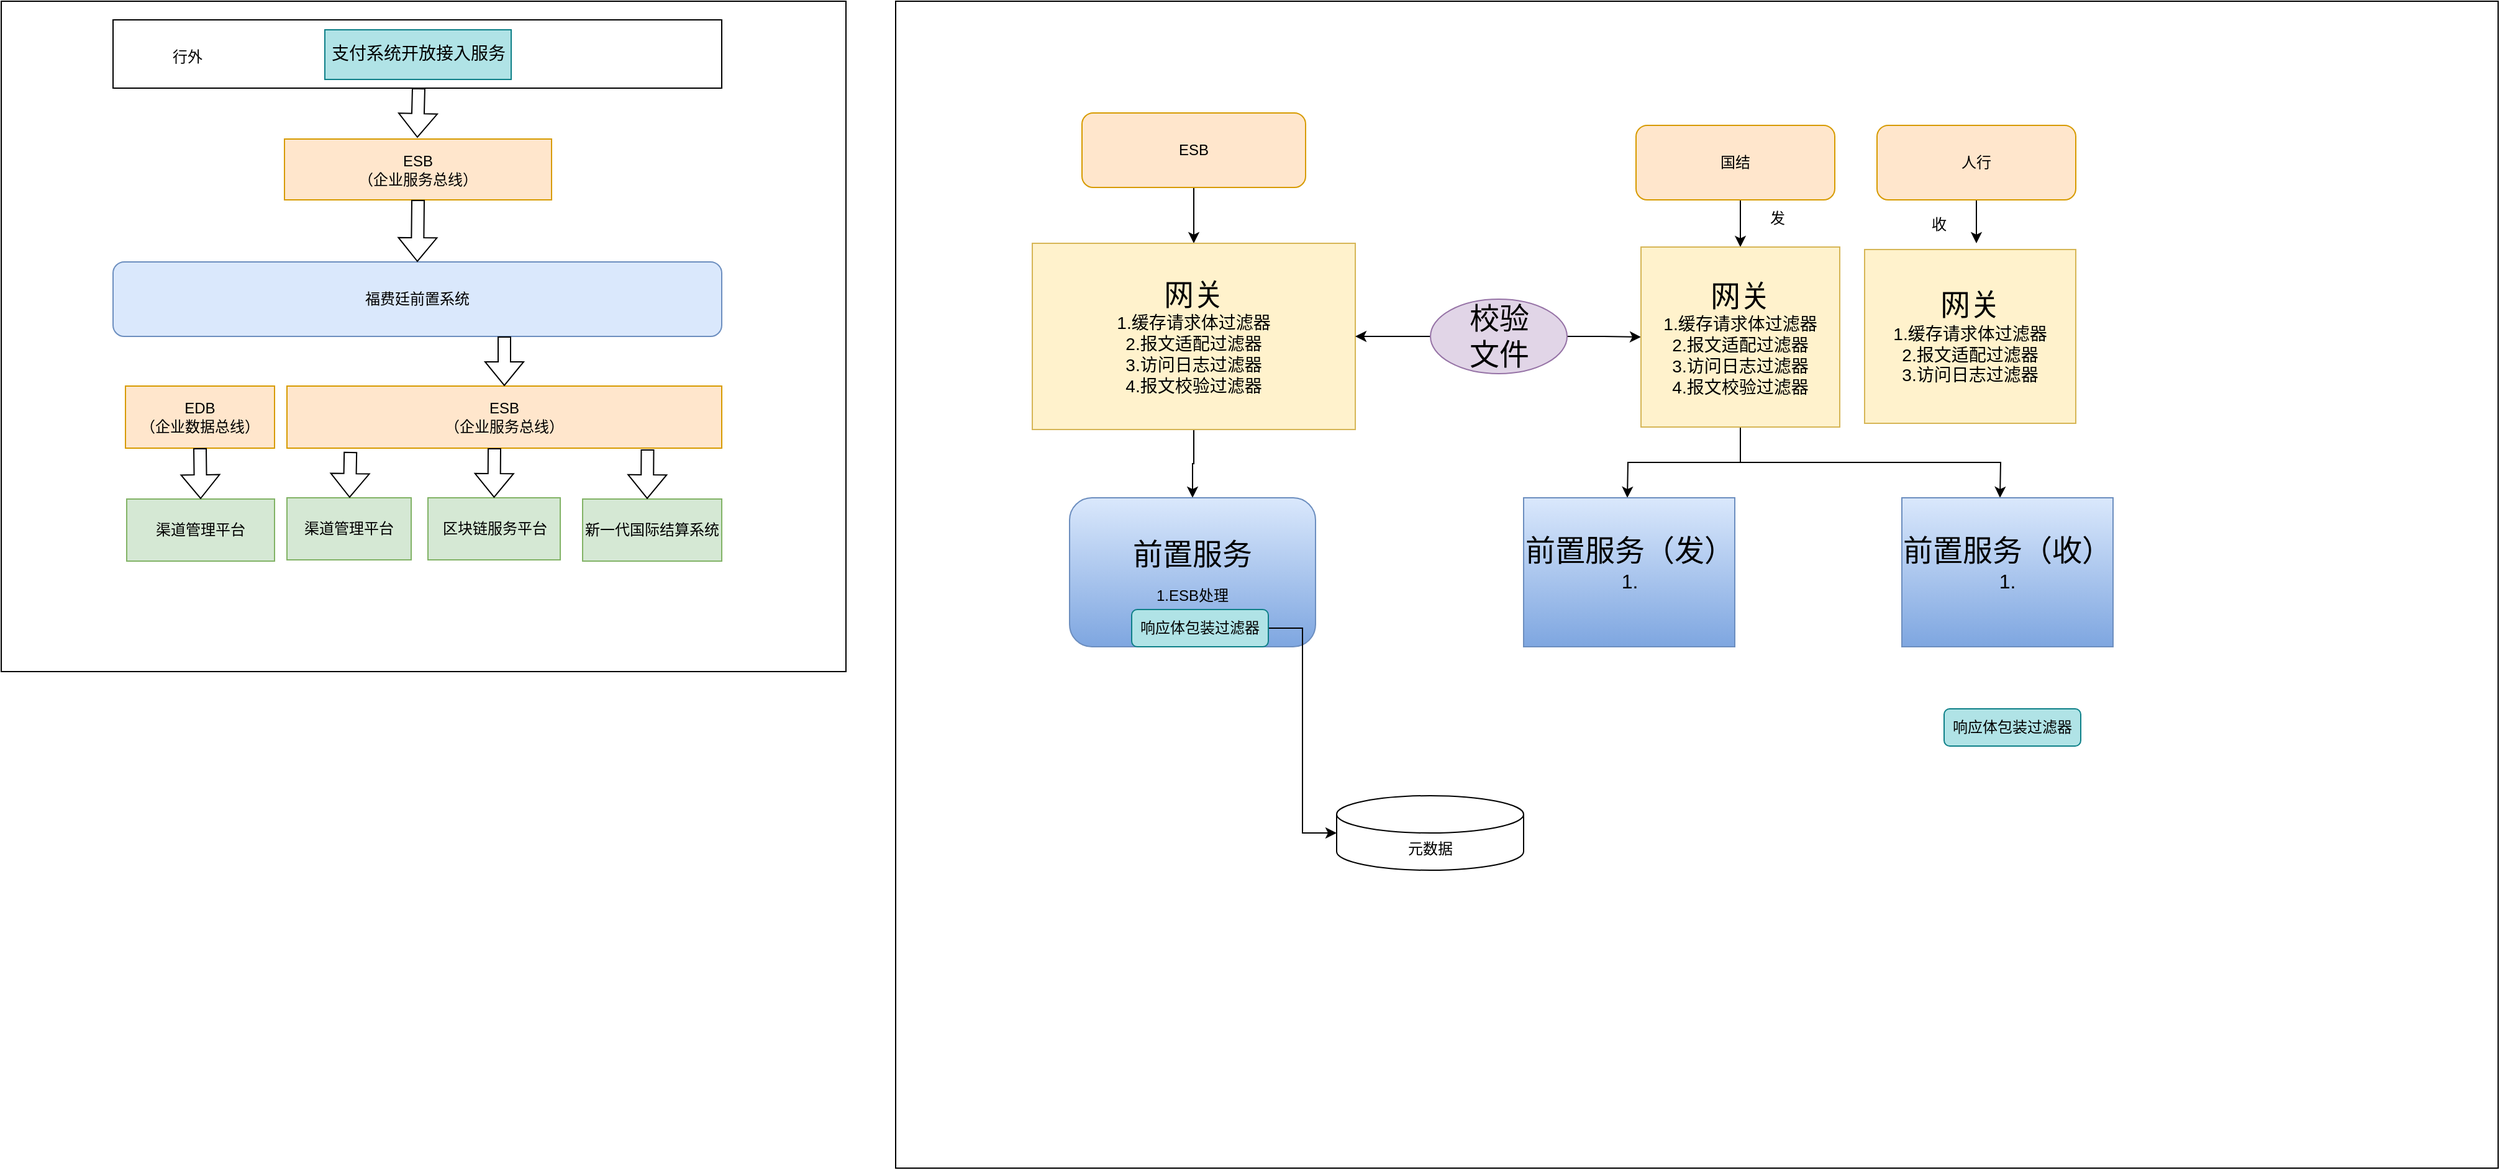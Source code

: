 <mxfile version="20.8.3" type="github">
  <diagram id="GOwV3BTlTZxrZQk5q-vH" name="第 1 页">
    <mxGraphModel dx="954" dy="510" grid="1" gridSize="10" guides="1" tooltips="1" connect="1" arrows="1" fold="1" page="1" pageScale="1" pageWidth="827" pageHeight="1169" math="0" shadow="0">
      <root>
        <mxCell id="0" />
        <mxCell id="1" parent="0" />
        <mxCell id="oe8eYKHcRqLVJrgu-Rlg-1" value="" style="rounded=0;whiteSpace=wrap;html=1;" parent="1" vertex="1">
          <mxGeometry x="90" y="10" width="680" height="540" as="geometry" />
        </mxCell>
        <mxCell id="oe8eYKHcRqLVJrgu-Rlg-2" value="福费廷前置系统" style="rounded=1;whiteSpace=wrap;html=1;fillColor=#dae8fc;strokeColor=#6c8ebf;" parent="1" vertex="1">
          <mxGeometry x="180" y="220" width="490" height="60" as="geometry" />
        </mxCell>
        <mxCell id="oe8eYKHcRqLVJrgu-Rlg-3" value="ESB&lt;br&gt;（企业服务总线）" style="rounded=0;whiteSpace=wrap;html=1;fillColor=#ffe6cc;strokeColor=#d79b00;" parent="1" vertex="1">
          <mxGeometry x="320" y="320" width="350" height="50" as="geometry" />
        </mxCell>
        <mxCell id="oe8eYKHcRqLVJrgu-Rlg-4" value="" style="shape=flexArrow;endArrow=classic;html=1;rounded=0;entryX=0.5;entryY=0;entryDx=0;entryDy=0;" parent="1" target="oe8eYKHcRqLVJrgu-Rlg-3" edge="1">
          <mxGeometry width="50" height="50" relative="1" as="geometry">
            <mxPoint x="495" y="280" as="sourcePoint" />
            <mxPoint x="360" y="340" as="targetPoint" />
          </mxGeometry>
        </mxCell>
        <mxCell id="oe8eYKHcRqLVJrgu-Rlg-5" value="渠道管理平台" style="rounded=0;whiteSpace=wrap;html=1;fillColor=#d5e8d4;strokeColor=#82b366;" parent="1" vertex="1">
          <mxGeometry x="320" y="410" width="100" height="50" as="geometry" />
        </mxCell>
        <mxCell id="oe8eYKHcRqLVJrgu-Rlg-8" value="区块链服务平台" style="rounded=0;whiteSpace=wrap;html=1;fillColor=#d5e8d4;strokeColor=#82b366;" parent="1" vertex="1">
          <mxGeometry x="433.5" y="410" width="106.5" height="50" as="geometry" />
        </mxCell>
        <mxCell id="oe8eYKHcRqLVJrgu-Rlg-10" value="" style="shape=flexArrow;endArrow=classic;html=1;rounded=0;exitX=0.146;exitY=1.06;exitDx=0;exitDy=0;exitPerimeter=0;" parent="1" source="oe8eYKHcRqLVJrgu-Rlg-3" target="oe8eYKHcRqLVJrgu-Rlg-5" edge="1">
          <mxGeometry width="50" height="50" relative="1" as="geometry">
            <mxPoint x="380" y="370" as="sourcePoint" />
            <mxPoint x="520" y="220" as="targetPoint" />
          </mxGeometry>
        </mxCell>
        <mxCell id="oe8eYKHcRqLVJrgu-Rlg-12" value="" style="shape=flexArrow;endArrow=classic;html=1;rounded=0;entryX=0.5;entryY=0;entryDx=0;entryDy=0;" parent="1" target="oe8eYKHcRqLVJrgu-Rlg-8" edge="1">
          <mxGeometry width="50" height="50" relative="1" as="geometry">
            <mxPoint x="487" y="370" as="sourcePoint" />
            <mxPoint x="358.929" y="450" as="targetPoint" />
          </mxGeometry>
        </mxCell>
        <mxCell id="oe8eYKHcRqLVJrgu-Rlg-13" value="ESB&lt;br&gt;（企业服务总线）" style="rounded=0;whiteSpace=wrap;html=1;fillColor=#ffe6cc;strokeColor=#d79b00;" parent="1" vertex="1">
          <mxGeometry x="318" y="121" width="215" height="49" as="geometry" />
        </mxCell>
        <mxCell id="oe8eYKHcRqLVJrgu-Rlg-16" value="" style="shape=flexArrow;endArrow=classic;html=1;rounded=0;exitX=0.5;exitY=1;exitDx=0;exitDy=0;" parent="1" source="oe8eYKHcRqLVJrgu-Rlg-13" edge="1">
          <mxGeometry width="50" height="50" relative="1" as="geometry">
            <mxPoint x="435" y="290" as="sourcePoint" />
            <mxPoint x="425" y="220" as="targetPoint" />
          </mxGeometry>
        </mxCell>
        <mxCell id="oe8eYKHcRqLVJrgu-Rlg-17" value="" style="shape=flexArrow;endArrow=classic;html=1;rounded=0;exitX=0.5;exitY=1;exitDx=0;exitDy=0;" parent="1" edge="1">
          <mxGeometry width="50" height="50" relative="1" as="geometry">
            <mxPoint x="426" y="80" as="sourcePoint" />
            <mxPoint x="425" y="120" as="targetPoint" />
          </mxGeometry>
        </mxCell>
        <mxCell id="oe8eYKHcRqLVJrgu-Rlg-18" value="EDB&lt;br&gt;（企业数据总线）" style="rounded=0;whiteSpace=wrap;html=1;fillColor=#ffe6cc;strokeColor=#d79b00;" parent="1" vertex="1">
          <mxGeometry x="190" y="320" width="120" height="50" as="geometry" />
        </mxCell>
        <mxCell id="oe8eYKHcRqLVJrgu-Rlg-19" value="渠道管理平台" style="rounded=0;whiteSpace=wrap;html=1;fillColor=#d5e8d4;strokeColor=#82b366;" parent="1" vertex="1">
          <mxGeometry x="191" y="411" width="119" height="50" as="geometry" />
        </mxCell>
        <mxCell id="oe8eYKHcRqLVJrgu-Rlg-20" value="" style="shape=flexArrow;endArrow=classic;html=1;rounded=0;exitX=0.5;exitY=1;exitDx=0;exitDy=0;entryX=0.5;entryY=0;entryDx=0;entryDy=0;" parent="1" source="oe8eYKHcRqLVJrgu-Rlg-18" target="oe8eYKHcRqLVJrgu-Rlg-19" edge="1">
          <mxGeometry width="50" height="50" relative="1" as="geometry">
            <mxPoint x="417.5" y="380" as="sourcePoint" />
            <mxPoint x="416.269" y="420" as="targetPoint" />
          </mxGeometry>
        </mxCell>
        <mxCell id="5no84rntF3eWloE5oHz--1" value="" style="rounded=0;whiteSpace=wrap;html=1;" parent="1" vertex="1">
          <mxGeometry x="810" y="10" width="1290" height="940" as="geometry" />
        </mxCell>
        <mxCell id="5no84rntF3eWloE5oHz--4" style="edgeStyle=orthogonalEdgeStyle;rounded=0;orthogonalLoop=1;jettySize=auto;html=1;exitX=0.5;exitY=1;exitDx=0;exitDy=0;entryX=0.5;entryY=0;entryDx=0;entryDy=0;fontSize=14;" parent="1" source="5no84rntF3eWloE5oHz--2" target="5no84rntF3eWloE5oHz--3" edge="1">
          <mxGeometry relative="1" as="geometry" />
        </mxCell>
        <mxCell id="5no84rntF3eWloE5oHz--2" value="ESB" style="rounded=1;whiteSpace=wrap;html=1;fillColor=#ffe6cc;strokeColor=#d79b00;" parent="1" vertex="1">
          <mxGeometry x="960" y="100" width="180" height="60" as="geometry" />
        </mxCell>
        <mxCell id="5no84rntF3eWloE5oHz--7" style="edgeStyle=orthogonalEdgeStyle;rounded=0;orthogonalLoop=1;jettySize=auto;html=1;exitX=0.5;exitY=1;exitDx=0;exitDy=0;entryX=0.5;entryY=0;entryDx=0;entryDy=0;fontSize=24;" parent="1" source="5no84rntF3eWloE5oHz--3" target="5no84rntF3eWloE5oHz--6" edge="1">
          <mxGeometry relative="1" as="geometry" />
        </mxCell>
        <mxCell id="5no84rntF3eWloE5oHz--3" value="&lt;font style=&quot;font-size: 24px;&quot;&gt;网关&lt;/font&gt;&lt;br&gt;1.缓存请求体过滤器&lt;br&gt;2.报文适配过滤器&lt;br&gt;3.访问日志过滤器&lt;br&gt;4.报文校验过滤器" style="rounded=0;whiteSpace=wrap;html=1;fontSize=14;fillColor=#fff2cc;strokeColor=#d6b656;" parent="1" vertex="1">
          <mxGeometry x="920" y="205" width="260" height="150" as="geometry" />
        </mxCell>
        <mxCell id="5no84rntF3eWloE5oHz--16" style="edgeStyle=orthogonalEdgeStyle;rounded=0;orthogonalLoop=1;jettySize=auto;html=1;exitX=0;exitY=0.5;exitDx=0;exitDy=0;fontSize=12;" parent="1" source="5no84rntF3eWloE5oHz--5" target="5no84rntF3eWloE5oHz--3" edge="1">
          <mxGeometry relative="1" as="geometry" />
        </mxCell>
        <mxCell id="5no84rntF3eWloE5oHz--26" style="edgeStyle=orthogonalEdgeStyle;rounded=0;orthogonalLoop=1;jettySize=auto;html=1;exitX=1;exitY=0.5;exitDx=0;exitDy=0;entryX=0;entryY=0.5;entryDx=0;entryDy=0;fontSize=12;" parent="1" source="5no84rntF3eWloE5oHz--5" target="5no84rntF3eWloE5oHz--13" edge="1">
          <mxGeometry relative="1" as="geometry" />
        </mxCell>
        <mxCell id="5no84rntF3eWloE5oHz--5" value="校验&lt;br&gt;文件" style="ellipse;whiteSpace=wrap;html=1;fontSize=24;fillColor=#e1d5e7;strokeColor=#9673a6;" parent="1" vertex="1">
          <mxGeometry x="1240.5" y="250" width="110" height="60" as="geometry" />
        </mxCell>
        <mxCell id="5no84rntF3eWloE5oHz--6" value="前置服务&lt;br&gt;&lt;font style=&quot;font-size: 12px;&quot;&gt;1.ESB处理&lt;/font&gt;" style="rounded=1;whiteSpace=wrap;html=1;fontSize=24;fillColor=#dae8fc;gradientColor=#7ea6e0;strokeColor=#6c8ebf;" parent="1" vertex="1">
          <mxGeometry x="950" y="410" width="198" height="120" as="geometry" />
        </mxCell>
        <mxCell id="5no84rntF3eWloE5oHz--18" style="edgeStyle=orthogonalEdgeStyle;rounded=0;orthogonalLoop=1;jettySize=auto;html=1;exitX=1;exitY=0.5;exitDx=0;exitDy=0;entryX=0;entryY=0.5;entryDx=0;entryDy=0;entryPerimeter=0;fontSize=12;" parent="1" source="5no84rntF3eWloE5oHz--8" target="5no84rntF3eWloE5oHz--9" edge="1">
          <mxGeometry relative="1" as="geometry" />
        </mxCell>
        <mxCell id="5no84rntF3eWloE5oHz--8" value="响应体包装过滤器" style="rounded=1;whiteSpace=wrap;html=1;fontSize=12;fillColor=#b0e3e6;strokeColor=#0e8088;" parent="1" vertex="1">
          <mxGeometry x="1000" y="500" width="110" height="30" as="geometry" />
        </mxCell>
        <mxCell id="5no84rntF3eWloE5oHz--9" value="元数据" style="shape=cylinder3;whiteSpace=wrap;html=1;boundedLbl=1;backgroundOutline=1;size=15;fontSize=12;" parent="1" vertex="1">
          <mxGeometry x="1165" y="650" width="150.5" height="60" as="geometry" />
        </mxCell>
        <mxCell id="5no84rntF3eWloE5oHz--10" style="edgeStyle=orthogonalEdgeStyle;rounded=0;orthogonalLoop=1;jettySize=auto;html=1;exitX=0.5;exitY=1;exitDx=0;exitDy=0;entryX=0.5;entryY=0;entryDx=0;entryDy=0;fontSize=14;" parent="1" source="5no84rntF3eWloE5oHz--11" target="5no84rntF3eWloE5oHz--13" edge="1">
          <mxGeometry relative="1" as="geometry" />
        </mxCell>
        <mxCell id="5no84rntF3eWloE5oHz--11" value="国结" style="rounded=1;whiteSpace=wrap;html=1;fillColor=#ffe6cc;strokeColor=#d79b00;" parent="1" vertex="1">
          <mxGeometry x="1406" y="110" width="160" height="60" as="geometry" />
        </mxCell>
        <mxCell id="5no84rntF3eWloE5oHz--12" style="edgeStyle=orthogonalEdgeStyle;rounded=0;orthogonalLoop=1;jettySize=auto;html=1;exitX=0.5;exitY=1;exitDx=0;exitDy=0;entryX=0.5;entryY=0;entryDx=0;entryDy=0;fontSize=24;" parent="1" source="5no84rntF3eWloE5oHz--13" edge="1">
          <mxGeometry relative="1" as="geometry">
            <mxPoint x="1399.0" y="410" as="targetPoint" />
          </mxGeometry>
        </mxCell>
        <mxCell id="5no84rntF3eWloE5oHz--20" style="edgeStyle=orthogonalEdgeStyle;rounded=0;orthogonalLoop=1;jettySize=auto;html=1;exitX=0.5;exitY=1;exitDx=0;exitDy=0;entryX=0.5;entryY=0;entryDx=0;entryDy=0;fontSize=12;" parent="1" source="5no84rntF3eWloE5oHz--13" edge="1">
          <mxGeometry relative="1" as="geometry">
            <mxPoint x="1699.0" y="410" as="targetPoint" />
          </mxGeometry>
        </mxCell>
        <mxCell id="5no84rntF3eWloE5oHz--13" value="&lt;font style=&quot;font-size: 24px;&quot;&gt;网关&lt;/font&gt;&lt;br&gt;1.缓存请求体过滤器&lt;br&gt;2.报文适配过滤器&lt;br&gt;3.访问日志过滤器&lt;br&gt;4.报文校验过滤器" style="rounded=0;whiteSpace=wrap;html=1;fontSize=14;fillColor=#fff2cc;strokeColor=#d6b656;" parent="1" vertex="1">
          <mxGeometry x="1410" y="208" width="160" height="145" as="geometry" />
        </mxCell>
        <mxCell id="5no84rntF3eWloE5oHz--15" value="响应体包装过滤器" style="rounded=1;whiteSpace=wrap;html=1;fontSize=12;fillColor=#b0e3e6;strokeColor=#0e8088;" parent="1" vertex="1">
          <mxGeometry x="1654" y="580" width="110" height="30" as="geometry" />
        </mxCell>
        <mxCell id="5no84rntF3eWloE5oHz--21" value="&lt;font style=&quot;font-size: 24px;&quot;&gt;网关&lt;/font&gt;&lt;br&gt;1.缓存请求体过滤器&lt;br&gt;2.报文适配过滤器&lt;br&gt;3.访问日志过滤器&lt;br&gt;" style="rounded=0;whiteSpace=wrap;html=1;fontSize=14;fillColor=#fff2cc;strokeColor=#d6b656;" parent="1" vertex="1">
          <mxGeometry x="1590" y="210" width="170" height="140" as="geometry" />
        </mxCell>
        <mxCell id="5no84rntF3eWloE5oHz--23" value="发" style="text;html=1;strokeColor=none;fillColor=none;align=center;verticalAlign=middle;whiteSpace=wrap;rounded=0;fontSize=12;" parent="1" vertex="1">
          <mxGeometry x="1490" y="170" width="60" height="30" as="geometry" />
        </mxCell>
        <mxCell id="5no84rntF3eWloE5oHz--24" value="收" style="text;html=1;strokeColor=none;fillColor=none;align=center;verticalAlign=middle;whiteSpace=wrap;rounded=0;fontSize=12;" parent="1" vertex="1">
          <mxGeometry x="1620" y="175" width="60" height="30" as="geometry" />
        </mxCell>
        <mxCell id="5no84rntF3eWloE5oHz--29" style="edgeStyle=orthogonalEdgeStyle;rounded=0;orthogonalLoop=1;jettySize=auto;html=1;exitX=0.5;exitY=1;exitDx=0;exitDy=0;entryX=1;entryY=1;entryDx=0;entryDy=0;fontSize=12;" parent="1" source="5no84rntF3eWloE5oHz--27" target="5no84rntF3eWloE5oHz--24" edge="1">
          <mxGeometry relative="1" as="geometry" />
        </mxCell>
        <mxCell id="5no84rntF3eWloE5oHz--27" value="人行" style="rounded=1;whiteSpace=wrap;html=1;fillColor=#ffe6cc;strokeColor=#d79b00;" parent="1" vertex="1">
          <mxGeometry x="1600" y="110" width="160" height="60" as="geometry" />
        </mxCell>
        <mxCell id="5no84rntF3eWloE5oHz--30" value="&lt;font style=&quot;&quot;&gt;&lt;span style=&quot;font-size: 24px;&quot;&gt;前置服务（发）&lt;/span&gt;&lt;br&gt;&lt;font size=&quot;3&quot;&gt;1.&lt;/font&gt;&lt;br&gt;&lt;br&gt;&lt;/font&gt;" style="rounded=0;whiteSpace=wrap;html=1;fontSize=12;fillColor=#dae8fc;gradientColor=#7ea6e0;strokeColor=#6c8ebf;" parent="1" vertex="1">
          <mxGeometry x="1315.5" y="410" width="170" height="120" as="geometry" />
        </mxCell>
        <mxCell id="5no84rntF3eWloE5oHz--31" value="&lt;font style=&quot;&quot;&gt;&lt;span style=&quot;font-size: 24px;&quot;&gt;前置服务（收）&lt;/span&gt;&lt;br&gt;&lt;font size=&quot;3&quot;&gt;1.&lt;/font&gt;&lt;br&gt;&lt;br&gt;&lt;/font&gt;" style="rounded=0;whiteSpace=wrap;html=1;fontSize=12;fillColor=#dae8fc;gradientColor=#7ea6e0;strokeColor=#6c8ebf;" parent="1" vertex="1">
          <mxGeometry x="1620" y="410" width="170" height="120" as="geometry" />
        </mxCell>
        <mxCell id="MoQdFORaN9ekwdwduYrV-1" value="新一代国际结算系统" style="rounded=0;whiteSpace=wrap;html=1;fillColor=#d5e8d4;strokeColor=#82b366;" vertex="1" parent="1">
          <mxGeometry x="558" y="411" width="112" height="50" as="geometry" />
        </mxCell>
        <mxCell id="MoQdFORaN9ekwdwduYrV-2" value="" style="shape=flexArrow;endArrow=classic;html=1;rounded=0;entryX=0.5;entryY=0;entryDx=0;entryDy=0;" edge="1" parent="1">
          <mxGeometry width="50" height="50" relative="1" as="geometry">
            <mxPoint x="610.25" y="371" as="sourcePoint" />
            <mxPoint x="610" y="411" as="targetPoint" />
          </mxGeometry>
        </mxCell>
        <mxCell id="MoQdFORaN9ekwdwduYrV-3" value="" style="rounded=0;whiteSpace=wrap;html=1;" vertex="1" parent="1">
          <mxGeometry x="180" y="25" width="490" height="55" as="geometry" />
        </mxCell>
        <mxCell id="MoQdFORaN9ekwdwduYrV-4" value="&lt;p style=&quot;margin: 0pt 0pt 0.0pt; text-align: justify; font-family: &amp;quot;Times New Roman&amp;quot;; font-size: 10.5pt;&quot; class=&quot;MsoNormal&quot;&gt;&lt;span style=&quot;font-family: &amp;quot;Courier New&amp;quot;; font-size: 10.5pt;&quot;&gt;&lt;font face=&quot;宋体&quot;&gt;支付系统开放&lt;/font&gt;&lt;/span&gt;&lt;span style=&quot;font-family: 宋体; font-size: 10.5pt;&quot;&gt;接入&lt;/span&gt;&lt;span style=&quot;font-family: &amp;quot;Courier New&amp;quot;; font-size: 10.5pt;&quot;&gt;&lt;font face=&quot;宋体&quot;&gt;服务&lt;/font&gt;&lt;/span&gt;&lt;/p&gt;" style="rounded=0;whiteSpace=wrap;html=1;fillColor=#b0e3e6;strokeColor=#0e8088;" vertex="1" parent="1">
          <mxGeometry x="350.5" y="33" width="150" height="40" as="geometry" />
        </mxCell>
        <mxCell id="MoQdFORaN9ekwdwduYrV-5" value="行外" style="text;html=1;strokeColor=none;fillColor=none;align=center;verticalAlign=middle;whiteSpace=wrap;rounded=0;" vertex="1" parent="1">
          <mxGeometry x="210" y="40" width="60" height="30" as="geometry" />
        </mxCell>
      </root>
    </mxGraphModel>
  </diagram>
</mxfile>
